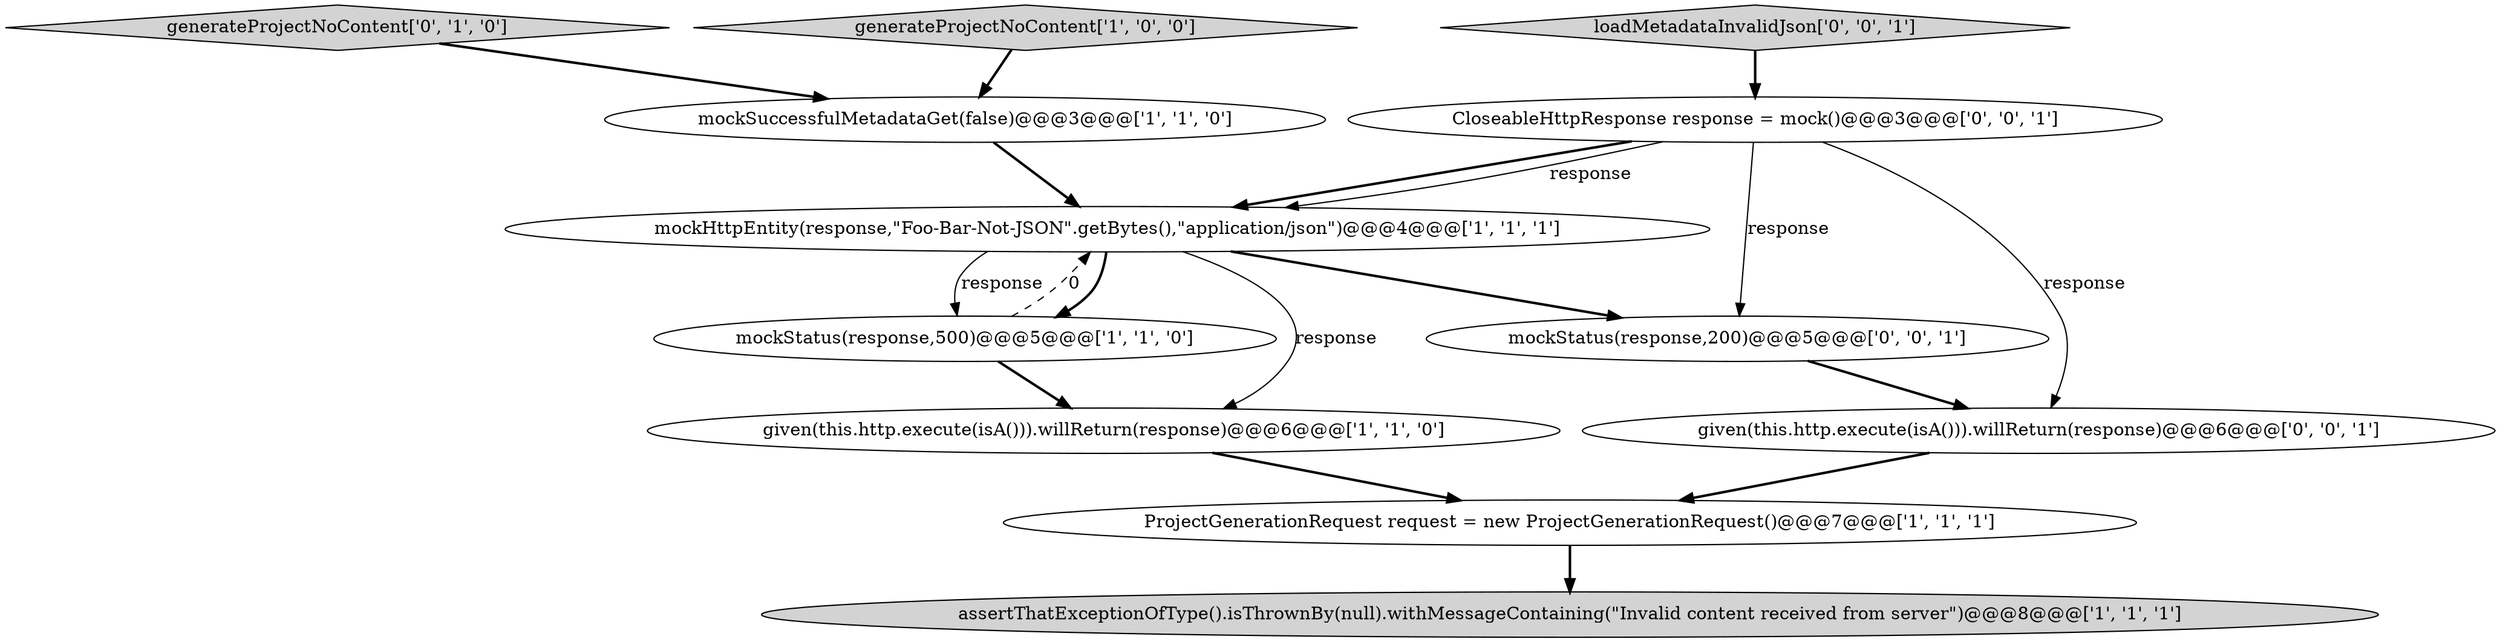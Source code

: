 digraph {
7 [style = filled, label = "generateProjectNoContent['0', '1', '0']", fillcolor = lightgray, shape = diamond image = "AAA0AAABBB2BBB"];
11 [style = filled, label = "loadMetadataInvalidJson['0', '0', '1']", fillcolor = lightgray, shape = diamond image = "AAA0AAABBB3BBB"];
8 [style = filled, label = "given(this.http.execute(isA())).willReturn(response)@@@6@@@['0', '0', '1']", fillcolor = white, shape = ellipse image = "AAA0AAABBB3BBB"];
10 [style = filled, label = "mockStatus(response,200)@@@5@@@['0', '0', '1']", fillcolor = white, shape = ellipse image = "AAA0AAABBB3BBB"];
3 [style = filled, label = "given(this.http.execute(isA())).willReturn(response)@@@6@@@['1', '1', '0']", fillcolor = white, shape = ellipse image = "AAA0AAABBB1BBB"];
6 [style = filled, label = "generateProjectNoContent['1', '0', '0']", fillcolor = lightgray, shape = diamond image = "AAA0AAABBB1BBB"];
1 [style = filled, label = "mockHttpEntity(response,\"Foo-Bar-Not-JSON\".getBytes(),\"application/json\")@@@4@@@['1', '1', '1']", fillcolor = white, shape = ellipse image = "AAA0AAABBB1BBB"];
0 [style = filled, label = "mockSuccessfulMetadataGet(false)@@@3@@@['1', '1', '0']", fillcolor = white, shape = ellipse image = "AAA0AAABBB1BBB"];
9 [style = filled, label = "CloseableHttpResponse response = mock()@@@3@@@['0', '0', '1']", fillcolor = white, shape = ellipse image = "AAA0AAABBB3BBB"];
5 [style = filled, label = "mockStatus(response,500)@@@5@@@['1', '1', '0']", fillcolor = white, shape = ellipse image = "AAA0AAABBB1BBB"];
4 [style = filled, label = "assertThatExceptionOfType().isThrownBy(null).withMessageContaining(\"Invalid content received from server\")@@@8@@@['1', '1', '1']", fillcolor = lightgray, shape = ellipse image = "AAA0AAABBB1BBB"];
2 [style = filled, label = "ProjectGenerationRequest request = new ProjectGenerationRequest()@@@7@@@['1', '1', '1']", fillcolor = white, shape = ellipse image = "AAA0AAABBB1BBB"];
1->5 [style = bold, label=""];
5->3 [style = bold, label=""];
5->1 [style = dashed, label="0"];
7->0 [style = bold, label=""];
6->0 [style = bold, label=""];
3->2 [style = bold, label=""];
9->1 [style = bold, label=""];
10->8 [style = bold, label=""];
1->10 [style = bold, label=""];
8->2 [style = bold, label=""];
2->4 [style = bold, label=""];
11->9 [style = bold, label=""];
0->1 [style = bold, label=""];
1->5 [style = solid, label="response"];
1->3 [style = solid, label="response"];
9->10 [style = solid, label="response"];
9->8 [style = solid, label="response"];
9->1 [style = solid, label="response"];
}

